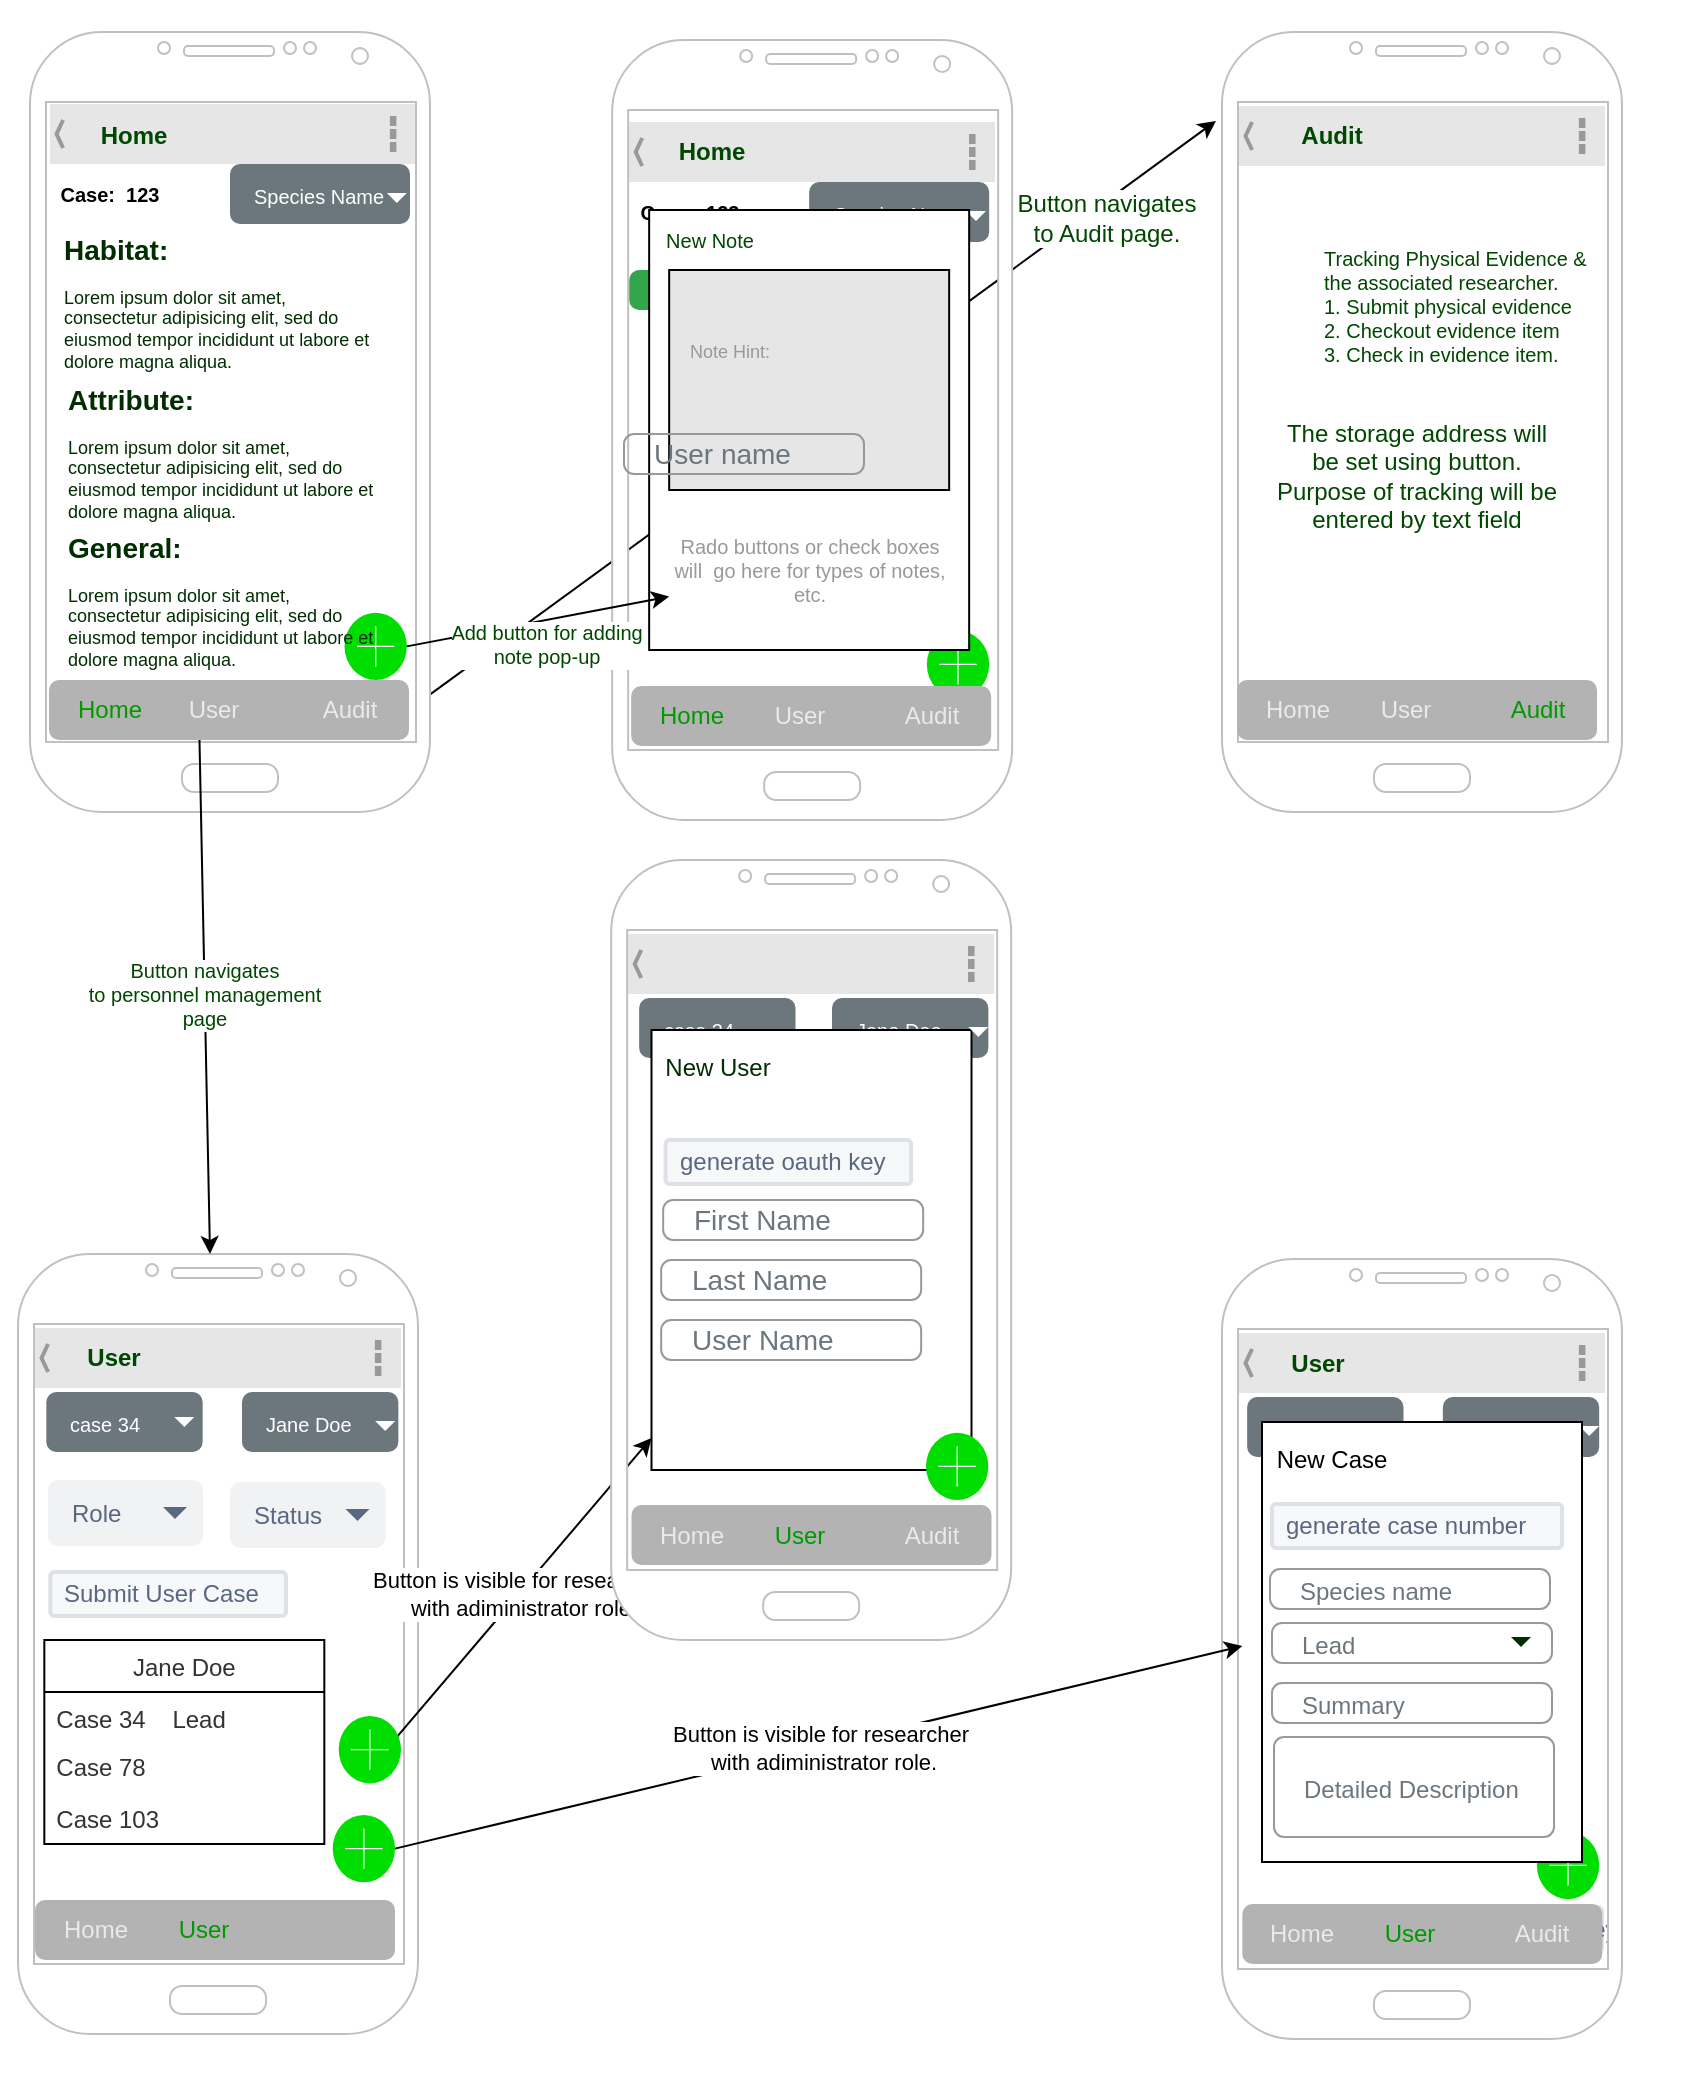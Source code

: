 <mxfile version="17.2.4" type="device"><diagram id="5ib8q7YyQfqiMjE7IbwL" name="Page-1"><mxGraphModel dx="879" dy="2695" grid="1" gridSize="10" guides="1" tooltips="1" connect="1" arrows="1" fold="1" page="1" pageScale="1" pageWidth="850" pageHeight="1100" math="0" shadow="0"><root><mxCell id="0"/><mxCell id="1" parent="0"/><mxCell id="MDxC1gOSOODTEu_U4umg-1" value="" style="group" parent="1" vertex="1" connectable="0"><mxGeometry x="-3.553e-15" y="-1110" width="838.16" height="1042" as="geometry"/></mxCell><mxCell id="-FKx1kbPS8L7Q8CqbfZn-3" value="" style="group" parent="MDxC1gOSOODTEu_U4umg-1" vertex="1" connectable="0"><mxGeometry x="7.105e-15" width="838.16" height="1042" as="geometry"/></mxCell><mxCell id="Mrze12-_42jE3DgpNyG9-81" value="&lt;blockquote style=&quot;margin: 0 0 0 40px ; border: none ; padding: 0px&quot;&gt;&lt;br&gt;&lt;/blockquote&gt;" style="text;html=1;strokeColor=none;fillColor=none;align=left;verticalAlign=middle;whiteSpace=wrap;rounded=0;labelBackgroundColor=none;fontSize=10;fontColor=#004700;container=0;" parent="-FKx1kbPS8L7Q8CqbfZn-3" vertex="1"><mxGeometry x="18.17" y="694" width="179.66" height="253" as="geometry"/></mxCell><mxCell id="-FKx1kbPS8L7Q8CqbfZn-1" value="Button navigates &lt;br&gt;to Audit page." style="endArrow=classic;html=1;rounded=0;fontSize=12;fontColor=#004700;entryX=-0.015;entryY=0.114;entryDx=0;entryDy=0;entryPerimeter=0;exitX=0.985;exitY=0.855;exitDx=0;exitDy=0;exitPerimeter=0;" parent="-FKx1kbPS8L7Q8CqbfZn-3" source="uxTM0sSK9Qr-nFzSJdnY-4" target="Mrze12-_42jE3DgpNyG9-85" edge="1"><mxGeometry x="0.7" y="-8" width="50" height="50" relative="1" as="geometry"><mxPoint x="227.99" y="570" as="sourcePoint"/><mxPoint x="307.99" y="840" as="targetPoint"/><mxPoint y="-1" as="offset"/></mxGeometry></mxCell><mxCell id="Mrze12-_42jE3DgpNyG9-69" value="" style="strokeWidth=1;html=1;shadow=0;dashed=0;shape=mxgraph.android.action_bar_landscape;fillColor=#E6E6E6;strokeColor=#c0c0c0;strokeWidth=2;container=0;" parent="-FKx1kbPS8L7Q8CqbfZn-3" vertex="1"><mxGeometry x="16.5" y="664" width="183" height="30" as="geometry"/></mxCell><mxCell id="Mrze12-_42jE3DgpNyG9-70" value="" style="verticalLabelPosition=bottom;verticalAlign=top;html=1;shadow=0;dashed=0;strokeWidth=1;shape=mxgraph.android.phone2;strokeColor=#c0c0c0;container=0;" parent="-FKx1kbPS8L7Q8CqbfZn-3" vertex="1"><mxGeometry x="8" y="627" width="200" height="390" as="geometry"/></mxCell><mxCell id="Mrze12-_42jE3DgpNyG9-79" value="" style="shape=triangle;direction=south;fillColor=#ffffff;strokeColor=none;perimeter=none;container=0;" parent="-FKx1kbPS8L7Q8CqbfZn-3" vertex="1"><mxGeometry x="193.42" y="627.5" width="10" height="5" as="geometry"><mxPoint x="-17" y="-2.5" as="offset"/></mxGeometry></mxCell><mxCell id="Mrze12-_42jE3DgpNyG9-84" value="" style="strokeWidth=1;html=1;shadow=0;dashed=0;shape=mxgraph.android.action_bar_landscape;fillColor=#E6E6E6;strokeColor=#c0c0c0;strokeWidth=2;container=0;" parent="-FKx1kbPS8L7Q8CqbfZn-3" vertex="1"><mxGeometry x="618.5" y="53" width="183" height="30" as="geometry"/></mxCell><mxCell id="Mrze12-_42jE3DgpNyG9-85" value="" style="verticalLabelPosition=bottom;verticalAlign=top;html=1;shadow=0;dashed=0;strokeWidth=1;shape=mxgraph.android.phone2;strokeColor=#c0c0c0;container=0;" parent="-FKx1kbPS8L7Q8CqbfZn-3" vertex="1"><mxGeometry x="610" y="16" width="200" height="390" as="geometry"/></mxCell><mxCell id="Mrze12-_42jE3DgpNyG9-87" value="" style="shape=triangle;direction=south;fillColor=#ffffff;strokeColor=none;perimeter=none;container=0;" parent="-FKx1kbPS8L7Q8CqbfZn-3" vertex="1"><mxGeometry x="795.42" y="16.5" width="10" height="5" as="geometry"><mxPoint x="-17" y="-2.5" as="offset"/></mxGeometry></mxCell><mxCell id="Mrze12-_42jE3DgpNyG9-88" value="&lt;blockquote style=&quot;margin: 0 0 0 40px ; border: none ; padding: 0px&quot;&gt;Tracking Physical Evidence &amp;amp; the associated researcher.&lt;/blockquote&gt;&lt;blockquote style=&quot;margin: 0 0 0 40px ; border: none ; padding: 0px&quot;&gt;1. Submit physical evidence&lt;/blockquote&gt;&lt;blockquote style=&quot;margin: 0 0 0 40px ; border: none ; padding: 0px&quot;&gt;2. Checkout evidence item&lt;/blockquote&gt;&lt;blockquote style=&quot;margin: 0 0 0 40px ; border: none ; padding: 0px&quot;&gt;3. Check in evidence item.&lt;/blockquote&gt;" style="text;html=1;strokeColor=none;fillColor=none;align=left;verticalAlign=middle;whiteSpace=wrap;rounded=0;labelBackgroundColor=none;fontSize=10;fontColor=#004700;container=0;" parent="-FKx1kbPS8L7Q8CqbfZn-3" vertex="1"><mxGeometry x="618.5" y="113" width="179.66" height="80" as="geometry"/></mxCell><mxCell id="Mrze12-_42jE3DgpNyG9-90" value="&lt;b&gt;&lt;font style=&quot;font-size: 12px&quot;&gt;User&lt;/font&gt;&lt;/b&gt;" style="text;html=1;strokeColor=none;fillColor=none;align=center;verticalAlign=middle;whiteSpace=wrap;rounded=0;labelBackgroundColor=none;fontSize=10;fontColor=#004700;container=0;" parent="-FKx1kbPS8L7Q8CqbfZn-3" vertex="1"><mxGeometry x="26.16" y="664" width="60" height="30" as="geometry"/></mxCell><mxCell id="Mrze12-_42jE3DgpNyG9-91" value="&lt;span style=&quot;font-size: 12px&quot;&gt;&lt;b&gt;Audit&lt;/b&gt;&lt;/span&gt;" style="text;html=1;strokeColor=none;fillColor=none;align=center;verticalAlign=middle;whiteSpace=wrap;rounded=0;labelBackgroundColor=none;fontSize=10;fontColor=#004700;container=0;" parent="-FKx1kbPS8L7Q8CqbfZn-3" vertex="1"><mxGeometry x="635" y="53" width="60" height="30" as="geometry"/></mxCell><mxCell id="Mrze12-_42jE3DgpNyG9-92" value="The storage address will be set using button.&lt;br&gt;Purpose of tracking will be entered by text field" style="text;html=1;strokeColor=none;fillColor=none;align=center;verticalAlign=middle;whiteSpace=wrap;rounded=0;labelBackgroundColor=none;fontSize=12;fontColor=#004700;container=0;" parent="-FKx1kbPS8L7Q8CqbfZn-3" vertex="1"><mxGeometry x="635" y="196" width="145" height="84.5" as="geometry"/></mxCell><mxCell id="MDxC1gOSOODTEu_U4umg-4" value="&lt;font style=&quot;font-size: 10px&quot;&gt;case 34&lt;/font&gt;" style="html=1;shadow=0;dashed=0;shape=mxgraph.bootstrap.rrect;rSize=5;strokeColor=none;strokeWidth=1;fillColor=#6C767D;fontColor=#ffffff;whiteSpace=wrap;align=left;verticalAlign=middle;fontStyle=0;fontSize=14;spacingLeft=10;container=0;" parent="-FKx1kbPS8L7Q8CqbfZn-3" vertex="1"><mxGeometry x="22.16" y="696" width="78.17" height="30" as="geometry"/></mxCell><mxCell id="MDxC1gOSOODTEu_U4umg-2" value="&lt;font style=&quot;font-size: 10px&quot;&gt;Jane Doe&lt;/font&gt;" style="html=1;shadow=0;dashed=0;shape=mxgraph.bootstrap.rrect;rSize=5;strokeColor=none;strokeWidth=1;fillColor=#6C767D;fontColor=#ffffff;whiteSpace=wrap;align=left;verticalAlign=middle;fontStyle=0;fontSize=14;spacingLeft=10;container=0;" parent="-FKx1kbPS8L7Q8CqbfZn-3" vertex="1"><mxGeometry x="120" y="696" width="78.17" height="30" as="geometry"/></mxCell><mxCell id="MDxC1gOSOODTEu_U4umg-3" value="" style="shape=triangle;direction=south;fillColor=#ffffff;strokeColor=none;perimeter=none;container=0;" parent="-FKx1kbPS8L7Q8CqbfZn-3" vertex="1"><mxGeometry x="186.59" y="710.5" width="10" height="5" as="geometry"><mxPoint x="-17" y="-2.5" as="offset"/></mxGeometry></mxCell><mxCell id="MDxC1gOSOODTEu_U4umg-22" value="" style="shape=triangle;direction=south;fillColor=#ffffff;strokeColor=none;perimeter=none;container=0;" parent="-FKx1kbPS8L7Q8CqbfZn-3" vertex="1"><mxGeometry x="86.16" y="708.5" width="10" height="5" as="geometry"><mxPoint x="-17" y="-2.5" as="offset"/></mxGeometry></mxCell><mxCell id="Mrze12-_42jE3DgpNyG9-32" value="taxonomy" style="html=1;shadow=0;dashed=0;shape=mxgraph.bootstrap.radioButton2;labelPosition=right;verticalLabelPosition=middle;align=left;verticalAlign=middle;gradientColor=#DEDEDE;fillColor=#EDEDED;checked=1;spacing=5;checkedFill=#0085FC;checkedStroke=#ffffff;sketch=0;labelBackgroundColor=none;fontSize=9;fontColor=#999999;container=0;" parent="-FKx1kbPS8L7Q8CqbfZn-3" vertex="1"><mxGeometry x="328.58" y="238" width="10" height="10" as="geometry"/></mxCell><mxCell id="Mrze12-_42jE3DgpNyG9-33" value="habitat" style="html=1;shadow=0;dashed=0;shape=mxgraph.bootstrap.radioButton2;labelPosition=right;verticalLabelPosition=middle;align=left;verticalAlign=middle;gradientColor=#DEDEDE;fillColor=#EDEDED;checked=0;spacing=5;checkedFill=#0085FC;checkedStroke=#ffffff;sketch=0;labelBackgroundColor=none;fontSize=9;fontColor=#999999;container=0;" parent="-FKx1kbPS8L7Q8CqbfZn-3" vertex="1"><mxGeometry x="328.58" y="256" width="10" height="10" as="geometry"/></mxCell><mxCell id="Mrze12-_42jE3DgpNyG9-34" value="general" style="html=1;shadow=0;dashed=0;shape=mxgraph.bootstrap.radioButton2;labelPosition=right;verticalLabelPosition=middle;align=left;verticalAlign=middle;gradientColor=#DEDEDE;fillColor=#EDEDED;checked=0;spacing=5;fontColor=#6C767D;checkedFill=#0085FC;checkedStroke=#ffffff;sketch=0;labelBackgroundColor=none;fontSize=9;container=0;" parent="-FKx1kbPS8L7Q8CqbfZn-3" vertex="1"><mxGeometry x="328.58" y="275" width="10" height="10" as="geometry"/></mxCell><mxCell id="Mrze12-_42jE3DgpNyG9-18" value="Notes" style="html=1;shadow=0;dashed=0;shape=mxgraph.bootstrap.rrect;rSize=5;strokeColor=none;strokeWidth=1;fillColor=#33A64C;fontColor=#FFFFFF;whiteSpace=wrap;align=center;verticalAlign=middle;spacingLeft=0;fontStyle=0;fontSize=16;spacing=5;container=0;" parent="-FKx1kbPS8L7Q8CqbfZn-3" vertex="1"><mxGeometry x="313.58" y="135" width="70" height="20" as="geometry"/></mxCell><mxCell id="Mrze12-_42jE3DgpNyG9-25" value="&lt;b&gt;Case:&amp;nbsp; 123&lt;/b&gt;" style="text;html=1;strokeColor=none;fillColor=none;align=center;verticalAlign=middle;whiteSpace=wrap;rounded=0;fontSize=10;container=0;" parent="-FKx1kbPS8L7Q8CqbfZn-3" vertex="1"><mxGeometry x="313.58" y="91" width="60" height="30" as="geometry"/></mxCell><mxCell id="Mrze12-_42jE3DgpNyG9-28" value="Add Note" style="text;html=1;strokeColor=none;fillColor=none;align=center;verticalAlign=middle;whiteSpace=wrap;rounded=0;container=0;" parent="-FKx1kbPS8L7Q8CqbfZn-3" vertex="1"><mxGeometry x="323.58" y="105" width="60" height="30" as="geometry"/></mxCell><mxCell id="Mrze12-_42jE3DgpNyG9-23" value="&lt;font style=&quot;font-size: 10px&quot;&gt;Species Name&lt;/font&gt;" style="html=1;shadow=0;dashed=0;shape=mxgraph.bootstrap.rrect;rSize=5;strokeColor=none;strokeWidth=1;fillColor=#6C767D;fontColor=#ffffff;whiteSpace=wrap;align=left;verticalAlign=middle;fontStyle=0;fontSize=14;spacingLeft=10;container=0;" parent="-FKx1kbPS8L7Q8CqbfZn-3" vertex="1"><mxGeometry x="403.58" y="91" width="90" height="30" as="geometry"/></mxCell><mxCell id="Mrze12-_42jE3DgpNyG9-24" value="" style="shape=triangle;direction=south;fillColor=#ffffff;strokeColor=none;perimeter=none;container=0;" parent="-FKx1kbPS8L7Q8CqbfZn-3" vertex="1"><mxGeometry x="482.0" y="105.5" width="10" height="5" as="geometry"><mxPoint x="-17" y="-2.5" as="offset"/></mxGeometry></mxCell><mxCell id="Mrze12-_42jE3DgpNyG9-15" value="" style="strokeWidth=1;html=1;shadow=0;dashed=0;shape=mxgraph.android.action_bar_landscape;fillColor=#E6E6E6;strokeColor=#c0c0c0;strokeWidth=2;container=0;" parent="-FKx1kbPS8L7Q8CqbfZn-3" vertex="1"><mxGeometry x="313.58" y="61" width="183" height="30" as="geometry"/></mxCell><mxCell id="Nez2CpCyBFTR5WrVPbtK-48" value="" style="edgeStyle=none;rounded=0;orthogonalLoop=1;jettySize=auto;html=1;fontColor=#EAEAEA;" edge="1" parent="-FKx1kbPS8L7Q8CqbfZn-3" target="Nez2CpCyBFTR5WrVPbtK-47"><mxGeometry relative="1" as="geometry"><mxPoint x="403.58" y="364" as="sourcePoint"/></mxGeometry></mxCell><mxCell id="Nez2CpCyBFTR5WrVPbtK-49" value="" style="edgeStyle=none;rounded=0;orthogonalLoop=1;jettySize=auto;html=1;fontColor=#EAEAEA;" edge="1" parent="-FKx1kbPS8L7Q8CqbfZn-3" target="Nez2CpCyBFTR5WrVPbtK-46"><mxGeometry relative="1" as="geometry"><mxPoint x="403.58" y="364" as="sourcePoint"/></mxGeometry></mxCell><mxCell id="Mrze12-_42jE3DgpNyG9-26" value="" style="html=1;verticalLabelPosition=bottom;labelBackgroundColor=#ffffff;verticalAlign=top;shadow=0;dashed=0;strokeWidth=2;shape=mxgraph.ios7.misc.add;fillColor=#00dd00;strokeColor=#ffffff;sketch=0;direction=south;rotation=0;container=0;" parent="-FKx1kbPS8L7Q8CqbfZn-3" vertex="1"><mxGeometry x="462.42" y="315.38" width="31.16" height="33.62" as="geometry"/></mxCell><mxCell id="Mrze12-_42jE3DgpNyG9-27" value="" style="whiteSpace=wrap;html=1;container=0;" parent="-FKx1kbPS8L7Q8CqbfZn-3" vertex="1"><mxGeometry x="323.58" y="105" width="160" height="220" as="geometry"/></mxCell><mxCell id="Mrze12-_42jE3DgpNyG9-29" value="" style="whiteSpace=wrap;html=1;labelBackgroundColor=#1A1A1A;fontColor=none;noLabel=1;textOpacity=40;fillColor=#E6E6E6;container=0;" parent="-FKx1kbPS8L7Q8CqbfZn-3" vertex="1"><mxGeometry x="333.58" y="135" width="140" height="110" as="geometry"/></mxCell><mxCell id="Mrze12-_42jE3DgpNyG9-31" value="&lt;font color=&quot;#999999&quot; style=&quot;font-size: 9px&quot;&gt;Note Hint:&lt;/font&gt;" style="text;html=1;strokeColor=none;fillColor=none;align=center;verticalAlign=middle;whiteSpace=wrap;rounded=0;labelBackgroundColor=none;fontColor=none;container=0;" parent="-FKx1kbPS8L7Q8CqbfZn-3" vertex="1"><mxGeometry x="333.58" y="160" width="60" height="30" as="geometry"/></mxCell><mxCell id="Mrze12-_42jE3DgpNyG9-16" value="" style="verticalLabelPosition=bottom;verticalAlign=top;html=1;shadow=0;dashed=0;strokeWidth=1;shape=mxgraph.android.phone2;strokeColor=#c0c0c0;container=0;" parent="-FKx1kbPS8L7Q8CqbfZn-3" vertex="1"><mxGeometry x="305.08" y="20" width="200" height="390" as="geometry"/></mxCell><mxCell id="Mrze12-_42jE3DgpNyG9-66" value="Rado buttons or check boxes will&amp;nbsp; go here for types of notes, etc." style="text;html=1;strokeColor=none;fillColor=none;align=center;verticalAlign=middle;whiteSpace=wrap;rounded=0;labelBackgroundColor=none;fontSize=10;fontColor=#999999;container=0;" parent="-FKx1kbPS8L7Q8CqbfZn-3" vertex="1"><mxGeometry x="333.58" y="255" width="140" height="60" as="geometry"/></mxCell><mxCell id="Mrze12-_42jE3DgpNyG9-67" value="&lt;font color=&quot;#004700&quot;&gt;New Note&lt;/font&gt;" style="text;html=1;strokeColor=none;fillColor=none;align=center;verticalAlign=middle;whiteSpace=wrap;rounded=0;labelBackgroundColor=none;fontSize=10;fontColor=#999999;container=0;" parent="-FKx1kbPS8L7Q8CqbfZn-3" vertex="1"><mxGeometry x="323.58" y="105" width="60" height="30" as="geometry"/></mxCell><mxCell id="uxTM0sSK9Qr-nFzSJdnY-2" value="" style="strokeWidth=1;html=1;shadow=0;dashed=0;shape=mxgraph.android.action_bar_landscape;fillColor=#E6E6E6;strokeColor=#c0c0c0;strokeWidth=2;container=0;" parent="-FKx1kbPS8L7Q8CqbfZn-3" vertex="1"><mxGeometry x="24.0" y="52" width="183" height="30" as="geometry"/></mxCell><mxCell id="uxTM0sSK9Qr-nFzSJdnY-4" value="" style="verticalLabelPosition=bottom;verticalAlign=top;html=1;shadow=0;dashed=0;strokeWidth=1;shape=mxgraph.android.phone2;strokeColor=#c0c0c0;container=0;" parent="-FKx1kbPS8L7Q8CqbfZn-3" vertex="1"><mxGeometry x="14.0" y="16" width="200" height="390" as="geometry"/></mxCell><mxCell id="9fHro8NH50NY_lw8CcyG-21" value="&lt;b&gt;Case:&amp;nbsp; 123&lt;/b&gt;" style="text;html=1;strokeColor=none;fillColor=none;align=center;verticalAlign=middle;whiteSpace=wrap;rounded=0;fontSize=10;container=0;" parent="-FKx1kbPS8L7Q8CqbfZn-3" vertex="1"><mxGeometry x="24.0" y="82" width="60" height="30" as="geometry"/></mxCell><mxCell id="9fHro8NH50NY_lw8CcyG-6" value="&lt;font style=&quot;font-size: 10px&quot;&gt;Species Name&lt;/font&gt;" style="html=1;shadow=0;dashed=0;shape=mxgraph.bootstrap.rrect;rSize=5;strokeColor=none;strokeWidth=1;fillColor=#6C767D;fontColor=#ffffff;whiteSpace=wrap;align=left;verticalAlign=middle;fontStyle=0;fontSize=14;spacingLeft=10;container=0;" parent="-FKx1kbPS8L7Q8CqbfZn-3" vertex="1"><mxGeometry x="114" y="82" width="90" height="30" as="geometry"/></mxCell><mxCell id="9fHro8NH50NY_lw8CcyG-7" value="" style="shape=triangle;direction=south;fillColor=#ffffff;strokeColor=none;perimeter=none;container=0;" parent="-FKx1kbPS8L7Q8CqbfZn-3" vertex="1"><mxGeometry x="192.42" y="96.5" width="10" height="5" as="geometry"><mxPoint x="-17" y="-2.5" as="offset"/></mxGeometry></mxCell><mxCell id="uxTM0sSK9Qr-nFzSJdnY-24" value="" style="html=1;verticalLabelPosition=bottom;labelBackgroundColor=#ffffff;verticalAlign=top;shadow=0;dashed=0;strokeWidth=2;shape=mxgraph.ios7.misc.add;fillColor=#00dd00;strokeColor=#ffffff;sketch=0;direction=south;rotation=0;container=0;" parent="-FKx1kbPS8L7Q8CqbfZn-3" vertex="1"><mxGeometry x="171.26" y="306.38" width="31.16" height="33.62" as="geometry"/></mxCell><mxCell id="Mrze12-_42jE3DgpNyG9-80" value="Button navigates&lt;br&gt;to personnel management&lt;br&gt;page" style="endArrow=classic;html=1;rounded=0;fontSize=10;fontColor=#004700;exitX=0.49;exitY=0.851;exitDx=0;exitDy=0;exitPerimeter=0;" parent="-FKx1kbPS8L7Q8CqbfZn-3" target="Mrze12-_42jE3DgpNyG9-70" edge="1"><mxGeometry width="50" height="50" relative="1" as="geometry"><mxPoint x="98.65" y="365.53" as="sourcePoint"/><mxPoint x="197.99" y="720" as="targetPoint"/></mxGeometry></mxCell><mxCell id="Mrze12-_42jE3DgpNyG9-68" value="Add button for adding &lt;br&gt;note pop-up" style="endArrow=classic;html=1;rounded=0;fontSize=10;fontColor=#004700;exitX=0.5;exitY=0;exitDx=0;exitDy=0;exitPerimeter=0;" parent="-FKx1kbPS8L7Q8CqbfZn-3" source="uxTM0sSK9Qr-nFzSJdnY-24" edge="1" target="Mrze12-_42jE3DgpNyG9-66"><mxGeometry x="0.026" y="-12" width="50" height="50" relative="1" as="geometry"><mxPoint x="257.99" y="650" as="sourcePoint"/><mxPoint x="360" y="630" as="targetPoint"/><mxPoint as="offset"/></mxGeometry></mxCell><mxCell id="Nez2CpCyBFTR5WrVPbtK-22" value="" style="group" vertex="1" connectable="0" parent="-FKx1kbPS8L7Q8CqbfZn-3"><mxGeometry x="23.5" y="340" width="180.0" height="30" as="geometry"/></mxCell><mxCell id="Nez2CpCyBFTR5WrVPbtK-13" value="&lt;font color=&quot;#eaeaea&quot;&gt;Track&lt;/font&gt;" style="text;html=1;strokeColor=none;fillColor=none;align=center;verticalAlign=middle;whiteSpace=wrap;rounded=0;" vertex="1" parent="Nez2CpCyBFTR5WrVPbtK-22"><mxGeometry x="120.0" width="60" height="30" as="geometry"/></mxCell><mxCell id="Nez2CpCyBFTR5WrVPbtK-17" value="" style="html=1;shadow=0;dashed=0;shape=mxgraph.bootstrap.rrect;rSize=5;strokeColor=none;html=1;whiteSpace=wrap;fillColor=#B3B3B3;fontColor=#ffffff;sketch=0;container=0;" vertex="1" parent="Nez2CpCyBFTR5WrVPbtK-22"><mxGeometry width="180" height="30" as="geometry"/></mxCell><mxCell id="Nez2CpCyBFTR5WrVPbtK-19" value="&lt;font color=&quot;#eaeaea&quot;&gt;User&lt;/font&gt;" style="text;html=1;strokeColor=none;fillColor=none;align=center;verticalAlign=middle;whiteSpace=wrap;rounded=0;" vertex="1" parent="Nez2CpCyBFTR5WrVPbtK-22"><mxGeometry x="54.16" width="55.84" height="30" as="geometry"/></mxCell><mxCell id="Nez2CpCyBFTR5WrVPbtK-20" value="&lt;font color=&quot;#009900&quot;&gt;Home&lt;/font&gt;" style="text;html=1;strokeColor=none;fillColor=none;align=center;verticalAlign=middle;whiteSpace=wrap;rounded=0;" vertex="1" parent="Nez2CpCyBFTR5WrVPbtK-22"><mxGeometry width="60" height="30" as="geometry"/></mxCell><mxCell id="Nez2CpCyBFTR5WrVPbtK-21" value="&lt;font color=&quot;#eaeaea&quot;&gt;Audit&lt;/font&gt;" style="text;html=1;strokeColor=none;fillColor=none;align=center;verticalAlign=middle;whiteSpace=wrap;rounded=0;" vertex="1" parent="Nez2CpCyBFTR5WrVPbtK-22"><mxGeometry x="120.0" width="60" height="30" as="geometry"/></mxCell><mxCell id="Nez2CpCyBFTR5WrVPbtK-29" style="edgeStyle=none;rounded=0;orthogonalLoop=1;jettySize=auto;html=1;exitX=1;exitY=0.75;exitDx=0;exitDy=0;fontColor=#EAEAEA;" edge="1" parent="Nez2CpCyBFTR5WrVPbtK-22" source="Nez2CpCyBFTR5WrVPbtK-21" target="Nez2CpCyBFTR5WrVPbtK-21"><mxGeometry relative="1" as="geometry"/></mxCell><mxCell id="Nez2CpCyBFTR5WrVPbtK-42" value="" style="group" vertex="1" connectable="0" parent="-FKx1kbPS8L7Q8CqbfZn-3"><mxGeometry x="314.58" y="343" width="180.0" height="30" as="geometry"/></mxCell><mxCell id="Nez2CpCyBFTR5WrVPbtK-43" value="&lt;font color=&quot;#eaeaea&quot;&gt;Track&lt;/font&gt;" style="text;html=1;strokeColor=none;fillColor=none;align=center;verticalAlign=middle;whiteSpace=wrap;rounded=0;" vertex="1" parent="Nez2CpCyBFTR5WrVPbtK-42"><mxGeometry x="120.0" width="60" height="30" as="geometry"/></mxCell><mxCell id="Nez2CpCyBFTR5WrVPbtK-44" value="" style="html=1;shadow=0;dashed=0;shape=mxgraph.bootstrap.rrect;rSize=5;strokeColor=none;html=1;whiteSpace=wrap;fillColor=#B3B3B3;fontColor=#ffffff;sketch=0;container=0;" vertex="1" parent="Nez2CpCyBFTR5WrVPbtK-42"><mxGeometry width="180" height="30" as="geometry"/></mxCell><mxCell id="Nez2CpCyBFTR5WrVPbtK-45" value="&lt;font color=&quot;#eaeaea&quot;&gt;User&lt;/font&gt;" style="text;html=1;strokeColor=none;fillColor=none;align=center;verticalAlign=middle;whiteSpace=wrap;rounded=0;" vertex="1" parent="Nez2CpCyBFTR5WrVPbtK-42"><mxGeometry x="54.16" width="60" height="30" as="geometry"/></mxCell><mxCell id="Nez2CpCyBFTR5WrVPbtK-46" value="&lt;font color=&quot;#009900&quot;&gt;Home&lt;/font&gt;" style="text;html=1;strokeColor=none;fillColor=none;align=center;verticalAlign=middle;whiteSpace=wrap;rounded=0;" vertex="1" parent="Nez2CpCyBFTR5WrVPbtK-42"><mxGeometry width="60" height="30" as="geometry"/></mxCell><mxCell id="Nez2CpCyBFTR5WrVPbtK-47" value="&lt;font color=&quot;#eaeaea&quot;&gt;Audit&lt;/font&gt;" style="text;html=1;strokeColor=none;fillColor=none;align=center;verticalAlign=middle;whiteSpace=wrap;rounded=0;" vertex="1" parent="Nez2CpCyBFTR5WrVPbtK-42"><mxGeometry x="120.0" width="60" height="30" as="geometry"/></mxCell><mxCell id="Nez2CpCyBFTR5WrVPbtK-30" value="" style="group" vertex="1" connectable="0" parent="-FKx1kbPS8L7Q8CqbfZn-3"><mxGeometry x="16.5" y="950" width="180.0" height="30" as="geometry"/></mxCell><mxCell id="Nez2CpCyBFTR5WrVPbtK-32" value="" style="html=1;shadow=0;dashed=0;shape=mxgraph.bootstrap.rrect;rSize=5;strokeColor=none;html=1;whiteSpace=wrap;fillColor=#B3B3B3;fontColor=#ffffff;sketch=0;container=0;" vertex="1" parent="Nez2CpCyBFTR5WrVPbtK-30"><mxGeometry width="180" height="30" as="geometry"/></mxCell><mxCell id="Nez2CpCyBFTR5WrVPbtK-33" value="&lt;font color=&quot;#009900&quot;&gt;User&lt;/font&gt;" style="text;html=1;strokeColor=none;fillColor=none;align=center;verticalAlign=middle;whiteSpace=wrap;rounded=0;" vertex="1" parent="Nez2CpCyBFTR5WrVPbtK-30"><mxGeometry x="54.16" width="60" height="30" as="geometry"/></mxCell><mxCell id="Nez2CpCyBFTR5WrVPbtK-34" value="&lt;font color=&quot;#eaeaea&quot;&gt;Home&lt;/font&gt;" style="text;html=1;strokeColor=none;fillColor=none;align=center;verticalAlign=middle;whiteSpace=wrap;rounded=0;" vertex="1" parent="Nez2CpCyBFTR5WrVPbtK-30"><mxGeometry width="60" height="30" as="geometry"/></mxCell><mxCell id="Nez2CpCyBFTR5WrVPbtK-23" value="" style="group" vertex="1" connectable="0" parent="-FKx1kbPS8L7Q8CqbfZn-3"><mxGeometry x="617.5" y="340" width="180.0" height="30" as="geometry"/></mxCell><mxCell id="Nez2CpCyBFTR5WrVPbtK-24" value="&lt;font color=&quot;#eaeaea&quot;&gt;Track&lt;/font&gt;" style="text;html=1;strokeColor=none;fillColor=none;align=center;verticalAlign=middle;whiteSpace=wrap;rounded=0;" vertex="1" parent="Nez2CpCyBFTR5WrVPbtK-23"><mxGeometry x="120.0" width="60" height="30" as="geometry"/></mxCell><mxCell id="Nez2CpCyBFTR5WrVPbtK-25" value="" style="html=1;shadow=0;dashed=0;shape=mxgraph.bootstrap.rrect;rSize=5;strokeColor=none;html=1;whiteSpace=wrap;fillColor=#B3B3B3;fontColor=#ffffff;sketch=0;container=0;" vertex="1" parent="Nez2CpCyBFTR5WrVPbtK-23"><mxGeometry width="180" height="30" as="geometry"/></mxCell><mxCell id="Nez2CpCyBFTR5WrVPbtK-26" value="&lt;font color=&quot;#eaeaea&quot;&gt;User&lt;/font&gt;" style="text;html=1;strokeColor=none;fillColor=none;align=center;verticalAlign=middle;whiteSpace=wrap;rounded=0;" vertex="1" parent="Nez2CpCyBFTR5WrVPbtK-23"><mxGeometry x="54.16" width="60" height="30" as="geometry"/></mxCell><mxCell id="Nez2CpCyBFTR5WrVPbtK-27" value="&lt;font color=&quot;#eaeaea&quot;&gt;Home&lt;/font&gt;" style="text;html=1;strokeColor=none;fillColor=none;align=center;verticalAlign=middle;whiteSpace=wrap;rounded=0;" vertex="1" parent="Nez2CpCyBFTR5WrVPbtK-23"><mxGeometry width="60" height="30" as="geometry"/></mxCell><mxCell id="Nez2CpCyBFTR5WrVPbtK-28" value="&lt;font color=&quot;#009900&quot;&gt;Audit&lt;/font&gt;" style="text;html=1;strokeColor=none;fillColor=none;align=center;verticalAlign=middle;whiteSpace=wrap;rounded=0;" vertex="1" parent="Nez2CpCyBFTR5WrVPbtK-23"><mxGeometry x="120.0" width="60" height="30" as="geometry"/></mxCell><mxCell id="Nez2CpCyBFTR5WrVPbtK-53" value="Role" style="rounded=1;fillColor=#F1F2F4;strokeColor=none;html=1;fontColor=#596780;align=left;fontSize=12;spacingLeft=10;sketch=0;" vertex="1" parent="-FKx1kbPS8L7Q8CqbfZn-3"><mxGeometry x="23" y="740" width="77.5" height="33" as="geometry"/></mxCell><mxCell id="Nez2CpCyBFTR5WrVPbtK-54" value="" style="shape=triangle;direction=south;fillColor=#596780;strokeColor=none;html=1;sketch=0;fontColor=#EAEAEA;" vertex="1" parent="Nez2CpCyBFTR5WrVPbtK-53"><mxGeometry x="1" y="0.5" width="12" height="6" relative="1" as="geometry"><mxPoint x="-20" y="-3" as="offset"/></mxGeometry></mxCell><mxCell id="Nez2CpCyBFTR5WrVPbtK-55" value="&lt;b&gt;&lt;font style=&quot;font-size: 12px&quot;&gt;Home&lt;/font&gt;&lt;/b&gt;" style="text;html=1;strokeColor=none;fillColor=none;align=center;verticalAlign=middle;whiteSpace=wrap;rounded=0;labelBackgroundColor=none;fontSize=10;fontColor=#004700;container=0;" vertex="1" parent="-FKx1kbPS8L7Q8CqbfZn-3"><mxGeometry x="36.16" y="53" width="60" height="30" as="geometry"/></mxCell><mxCell id="Nez2CpCyBFTR5WrVPbtK-56" value="&lt;b&gt;&lt;font style=&quot;font-size: 12px&quot;&gt;Home&lt;/font&gt;&lt;/b&gt;" style="text;html=1;strokeColor=none;fillColor=none;align=center;verticalAlign=middle;whiteSpace=wrap;rounded=0;labelBackgroundColor=none;fontSize=10;fontColor=#004700;container=0;" vertex="1" parent="-FKx1kbPS8L7Q8CqbfZn-3"><mxGeometry x="324.65" y="61" width="60" height="30" as="geometry"/></mxCell><mxCell id="Nez2CpCyBFTR5WrVPbtK-63" value="Status" style="rounded=1;fillColor=#F1F2F4;strokeColor=none;html=1;fontColor=#596780;align=left;fontSize=12;spacingLeft=10;sketch=0;" vertex="1" parent="-FKx1kbPS8L7Q8CqbfZn-3"><mxGeometry x="114" y="741" width="77.75" height="33" as="geometry"/></mxCell><mxCell id="Nez2CpCyBFTR5WrVPbtK-64" value="" style="shape=triangle;direction=south;fillColor=#596780;strokeColor=none;html=1;sketch=0;fontColor=#EAEAEA;" vertex="1" parent="Nez2CpCyBFTR5WrVPbtK-63"><mxGeometry x="1" y="0.5" width="12" height="6" relative="1" as="geometry"><mxPoint x="-20" y="-3" as="offset"/></mxGeometry></mxCell><mxCell id="Nez2CpCyBFTR5WrVPbtK-65" value="Jane Doe" style="swimlane;fontStyle=0;childLayout=stackLayout;horizontal=1;startSize=26;fillColor=none;horizontalStack=0;resizeParent=1;resizeParentMax=0;resizeLast=0;collapsible=1;marginBottom=0;fontColor=#333333;" vertex="1" parent="-FKx1kbPS8L7Q8CqbfZn-3"><mxGeometry x="21.16" y="820" width="140" height="102" as="geometry"/></mxCell><mxCell id="Nez2CpCyBFTR5WrVPbtK-66" value="Case 34    Lead" style="text;strokeColor=none;fillColor=none;align=left;verticalAlign=top;spacingLeft=4;spacingRight=4;overflow=hidden;rotatable=0;points=[[0,0.5],[1,0.5]];portConstraint=eastwest;fontColor=#333333;" vertex="1" parent="Nez2CpCyBFTR5WrVPbtK-65"><mxGeometry y="26" width="140" height="24" as="geometry"/></mxCell><mxCell id="Nez2CpCyBFTR5WrVPbtK-67" value="Case 78    " style="text;strokeColor=none;fillColor=none;align=left;verticalAlign=top;spacingLeft=4;spacingRight=4;overflow=hidden;rotatable=0;points=[[0,0.5],[1,0.5]];portConstraint=eastwest;fontColor=#333333;" vertex="1" parent="Nez2CpCyBFTR5WrVPbtK-65"><mxGeometry y="50" width="140" height="26" as="geometry"/></mxCell><mxCell id="Nez2CpCyBFTR5WrVPbtK-68" value="Case 103" style="text;strokeColor=none;fillColor=none;align=left;verticalAlign=top;spacingLeft=4;spacingRight=4;overflow=hidden;rotatable=0;points=[[0,0.5],[1,0.5]];portConstraint=eastwest;fontColor=#333333;" vertex="1" parent="Nez2CpCyBFTR5WrVPbtK-65"><mxGeometry y="76" width="140" height="26" as="geometry"/></mxCell><mxCell id="MDxC1gOSOODTEu_U4umg-21" value="Button is visible for researcher&lt;br&gt;&amp;nbsp;with adiministrator role." style="endArrow=classic;html=1;rounded=0;exitX=0.5;exitY=0.239;exitDx=0;exitDy=0;exitPerimeter=0;" parent="-FKx1kbPS8L7Q8CqbfZn-3" source="Nez2CpCyBFTR5WrVPbtK-85" target="MDxC1gOSOODTEu_U4umg-8" edge="1"><mxGeometry width="50" height="50" relative="1" as="geometry"><mxPoint x="189.641" y="929.484" as="sourcePoint"/><mxPoint x="427.99" y="890" as="targetPoint"/></mxGeometry></mxCell><mxCell id="Nez2CpCyBFTR5WrVPbtK-69" value="Submit User Case" style="rounded=1;arcSize=9;fillColor=#F7F8F9;align=left;spacingLeft=5;strokeColor=#DEE1E6;html=1;strokeWidth=2;fontColor=#596780;fontSize=12" vertex="1" parent="-FKx1kbPS8L7Q8CqbfZn-3"><mxGeometry x="24.16" y="786" width="117.84" height="22" as="geometry"/></mxCell><mxCell id="Nez2CpCyBFTR5WrVPbtK-85" value="" style="html=1;verticalLabelPosition=bottom;labelBackgroundColor=#ffffff;verticalAlign=top;shadow=0;dashed=0;strokeWidth=2;shape=mxgraph.ios7.misc.add;fillColor=#00dd00;strokeColor=#ffffff;sketch=0;direction=south;rotation=0;container=0;" vertex="1" parent="-FKx1kbPS8L7Q8CqbfZn-3"><mxGeometry x="168.34" y="858" width="31.16" height="33.62" as="geometry"/></mxCell><mxCell id="Nez2CpCyBFTR5WrVPbtK-87" value="&lt;h1 style=&quot;font-size: 14px&quot;&gt;Habitat:&lt;/h1&gt;&lt;p style=&quot;font-size: 9px&quot;&gt;Lorem ipsum dolor sit amet, consectetur adipisicing elit, sed do eiusmod tempor incididunt ut labore et dolore magna aliqua.&lt;/p&gt;" style="text;html=1;strokeColor=none;fillColor=none;spacing=5;spacingTop=-20;whiteSpace=wrap;overflow=hidden;rounded=0;fontColor=#002E00;" vertex="1" parent="-FKx1kbPS8L7Q8CqbfZn-3"><mxGeometry x="26.16" y="118" width="163.84" height="70" as="geometry"/></mxCell><mxCell id="Nez2CpCyBFTR5WrVPbtK-88" value="&lt;h1 style=&quot;font-size: 14px&quot;&gt;Attribute:&lt;/h1&gt;&lt;p style=&quot;font-size: 9px&quot;&gt;Lorem ipsum dolor sit amet, consectetur adipisicing elit, sed do eiusmod tempor incididunt ut labore et dolore magna aliqua.&lt;/p&gt;" style="text;html=1;strokeColor=none;fillColor=none;spacing=5;spacingTop=-20;whiteSpace=wrap;overflow=hidden;rounded=0;fontColor=#002E00;" vertex="1" parent="-FKx1kbPS8L7Q8CqbfZn-3"><mxGeometry x="27.91" y="193" width="163.84" height="70" as="geometry"/></mxCell><mxCell id="Nez2CpCyBFTR5WrVPbtK-89" value="&lt;h1 style=&quot;font-size: 14px&quot;&gt;General:&lt;/h1&gt;&lt;p style=&quot;font-size: 9px&quot;&gt;Lorem ipsum dolor sit amet, consectetur adipisicing elit, sed do eiusmod tempor incididunt ut labore et dolore magna aliqua.&lt;/p&gt;" style="text;html=1;strokeColor=none;fillColor=none;spacing=5;spacingTop=-20;whiteSpace=wrap;overflow=hidden;rounded=0;fontColor=#002E00;" vertex="1" parent="-FKx1kbPS8L7Q8CqbfZn-3"><mxGeometry x="27.58" y="267" width="163.84" height="70" as="geometry"/></mxCell><mxCell id="Nez2CpCyBFTR5WrVPbtK-80" value="User name" style="html=1;shadow=0;dashed=0;shape=mxgraph.bootstrap.rrect;rSize=5;fillColor=none;strokeColor=#999999;align=left;spacing=15;fontSize=14;fontColor=#6C767D;" vertex="1" parent="-FKx1kbPS8L7Q8CqbfZn-3"><mxGeometry width="120" height="20" relative="1" as="geometry"><mxPoint x="311" y="217" as="offset"/></mxGeometry></mxCell><mxCell id="Nez2CpCyBFTR5WrVPbtK-60" value="" style="group" vertex="1" connectable="0" parent="-FKx1kbPS8L7Q8CqbfZn-3"><mxGeometry x="304.58" y="428" width="200" height="392" as="geometry"/></mxCell><mxCell id="Nez2CpCyBFTR5WrVPbtK-84" value="&lt;font style=&quot;font-size: 10px&quot;&gt;Jane Doe&lt;/font&gt;" style="html=1;shadow=0;dashed=0;shape=mxgraph.bootstrap.rrect;rSize=5;strokeColor=none;strokeWidth=1;fillColor=#6C767D;fontColor=#ffffff;whiteSpace=wrap;align=left;verticalAlign=middle;fontStyle=0;fontSize=14;spacingLeft=10;container=0;" vertex="1" parent="Nez2CpCyBFTR5WrVPbtK-60"><mxGeometry x="110.42" y="71" width="78.17" height="30" as="geometry"/></mxCell><mxCell id="Nez2CpCyBFTR5WrVPbtK-118" value="&lt;font style=&quot;font-size: 10px&quot;&gt;case 34&lt;/font&gt;" style="html=1;shadow=0;dashed=0;shape=mxgraph.bootstrap.rrect;rSize=5;strokeColor=none;strokeWidth=1;fillColor=#6C767D;fontColor=#ffffff;whiteSpace=wrap;align=left;verticalAlign=middle;fontStyle=0;fontSize=14;spacingLeft=10;container=0;" vertex="1" parent="Nez2CpCyBFTR5WrVPbtK-60"><mxGeometry x="14" y="71" width="78.17" height="30" as="geometry"/></mxCell><mxCell id="MDxC1gOSOODTEu_U4umg-9" value="&lt;blockquote style=&quot;margin: 0 0 0 40px ; border: none ; padding: 0px&quot;&gt;Depending on access:&lt;br&gt;1. Hire new researcher&lt;div&gt;&lt;span&gt;2. Assign researcher as lead&lt;/span&gt;&lt;/div&gt;&lt;div&gt;&lt;span&gt;3. Assign researcher to case&lt;/span&gt;&lt;/div&gt;&lt;div&gt;&lt;span&gt;4. etc.&lt;/span&gt;&lt;/div&gt;&lt;/blockquote&gt;" style="text;html=1;strokeColor=none;fillColor=none;align=left;verticalAlign=middle;whiteSpace=wrap;rounded=0;labelBackgroundColor=none;fontSize=10;fontColor=#004700;container=0;" parent="Nez2CpCyBFTR5WrVPbtK-60" vertex="1"><mxGeometry x="10.17" y="69" width="179.66" height="253" as="geometry"/></mxCell><mxCell id="MDxC1gOSOODTEu_U4umg-8" value="" style="whiteSpace=wrap;html=1;container=0;" parent="Nez2CpCyBFTR5WrVPbtK-60" vertex="1"><mxGeometry x="20.17" y="87" width="160" height="220" as="geometry"/></mxCell><mxCell id="MDxC1gOSOODTEu_U4umg-10" value="" style="strokeWidth=1;html=1;shadow=0;dashed=0;shape=mxgraph.android.action_bar_landscape;fillColor=#E6E6E6;strokeColor=#c0c0c0;strokeWidth=2;container=0;" parent="Nez2CpCyBFTR5WrVPbtK-60" vertex="1"><mxGeometry x="8.5" y="39" width="183" height="30" as="geometry"/></mxCell><mxCell id="MDxC1gOSOODTEu_U4umg-11" value="" style="verticalLabelPosition=bottom;verticalAlign=top;html=1;shadow=0;dashed=0;strokeWidth=1;shape=mxgraph.android.phone2;strokeColor=#c0c0c0;container=0;" parent="Nez2CpCyBFTR5WrVPbtK-60" vertex="1"><mxGeometry y="2" width="200" height="390" as="geometry"/></mxCell><mxCell id="MDxC1gOSOODTEu_U4umg-12" value="" style="shape=triangle;direction=south;fillColor=#ffffff;strokeColor=none;perimeter=none;container=0;" parent="Nez2CpCyBFTR5WrVPbtK-60" vertex="1"><mxGeometry x="185.42" y="2.5" width="10" height="5" as="geometry"><mxPoint x="-17" y="-2.5" as="offset"/></mxGeometry></mxCell><mxCell id="MDxC1gOSOODTEu_U4umg-18" value="" style="shape=triangle;direction=south;fillColor=#ffffff;strokeColor=none;perimeter=none;container=0;" parent="Nez2CpCyBFTR5WrVPbtK-60" vertex="1"><mxGeometry x="178.59" y="85.5" width="10" height="5" as="geometry"><mxPoint x="-17" y="-2.5" as="offset"/></mxGeometry></mxCell><mxCell id="MDxC1gOSOODTEu_U4umg-19" value="" style="html=1;verticalLabelPosition=bottom;labelBackgroundColor=#ffffff;verticalAlign=top;shadow=0;dashed=0;strokeWidth=2;shape=mxgraph.ios7.misc.add;fillColor=#00dd00;strokeColor=#ffffff;sketch=0;direction=south;rotation=0;container=0;" parent="Nez2CpCyBFTR5WrVPbtK-60" vertex="1"><mxGeometry x="157.43" y="288.38" width="31.16" height="33.62" as="geometry"/></mxCell><mxCell id="Nez2CpCyBFTR5WrVPbtK-36" value="" style="group" vertex="1" connectable="0" parent="Nez2CpCyBFTR5WrVPbtK-60"><mxGeometry x="10.17" y="324.5" width="180.0" height="30" as="geometry"/></mxCell><mxCell id="Nez2CpCyBFTR5WrVPbtK-37" value="&lt;font color=&quot;#eaeaea&quot;&gt;Track&lt;/font&gt;" style="text;html=1;strokeColor=none;fillColor=none;align=center;verticalAlign=middle;whiteSpace=wrap;rounded=0;" vertex="1" parent="Nez2CpCyBFTR5WrVPbtK-36"><mxGeometry x="120.0" width="60" height="30" as="geometry"/></mxCell><mxCell id="Nez2CpCyBFTR5WrVPbtK-38" value="" style="html=1;shadow=0;dashed=0;shape=mxgraph.bootstrap.rrect;rSize=5;strokeColor=none;html=1;whiteSpace=wrap;fillColor=#B3B3B3;fontColor=#ffffff;sketch=0;container=0;" vertex="1" parent="Nez2CpCyBFTR5WrVPbtK-36"><mxGeometry width="180" height="30" as="geometry"/></mxCell><mxCell id="Nez2CpCyBFTR5WrVPbtK-39" value="&lt;font color=&quot;#009900&quot;&gt;User&lt;/font&gt;" style="text;html=1;strokeColor=none;fillColor=none;align=center;verticalAlign=middle;whiteSpace=wrap;rounded=0;" vertex="1" parent="Nez2CpCyBFTR5WrVPbtK-36"><mxGeometry x="54.16" width="60" height="30" as="geometry"/></mxCell><mxCell id="Nez2CpCyBFTR5WrVPbtK-40" value="&lt;font color=&quot;#eaeaea&quot;&gt;Home&lt;/font&gt;" style="text;html=1;strokeColor=none;fillColor=none;align=center;verticalAlign=middle;whiteSpace=wrap;rounded=0;" vertex="1" parent="Nez2CpCyBFTR5WrVPbtK-36"><mxGeometry width="60" height="30" as="geometry"/></mxCell><mxCell id="Nez2CpCyBFTR5WrVPbtK-41" value="&lt;font color=&quot;#eaeaea&quot;&gt;Audit&lt;/font&gt;" style="text;html=1;strokeColor=none;fillColor=none;align=center;verticalAlign=middle;whiteSpace=wrap;rounded=0;" vertex="1" parent="Nez2CpCyBFTR5WrVPbtK-36"><mxGeometry x="120.0" width="60" height="30" as="geometry"/></mxCell><mxCell id="Nez2CpCyBFTR5WrVPbtK-81" value="Last Name" style="html=1;shadow=0;dashed=0;shape=mxgraph.bootstrap.rrect;rSize=5;fillColor=none;strokeColor=#999999;align=left;spacing=15;fontSize=14;fontColor=#6C767D;" vertex="1" parent="Nez2CpCyBFTR5WrVPbtK-60"><mxGeometry width="130" height="20" relative="1" as="geometry"><mxPoint x="25" y="202" as="offset"/></mxGeometry></mxCell><mxCell id="Nez2CpCyBFTR5WrVPbtK-82" value="User Name" style="html=1;shadow=0;dashed=0;shape=mxgraph.bootstrap.rrect;rSize=5;fillColor=none;strokeColor=#999999;align=left;spacing=15;fontSize=14;fontColor=#6C767D;" vertex="1" parent="Nez2CpCyBFTR5WrVPbtK-60"><mxGeometry width="130" height="20" relative="1" as="geometry"><mxPoint x="25" y="232" as="offset"/></mxGeometry></mxCell><mxCell id="Nez2CpCyBFTR5WrVPbtK-119" value="generate oauth key" style="rounded=1;arcSize=9;fillColor=#F7F8F9;align=left;spacingLeft=5;strokeColor=#DEE1E6;html=1;strokeWidth=2;fontColor=#596780;fontSize=12" vertex="1" parent="Nez2CpCyBFTR5WrVPbtK-60"><mxGeometry x="27.17" y="142" width="122.83" height="22" as="geometry"/></mxCell><mxCell id="Nez2CpCyBFTR5WrVPbtK-120" value="First Name" style="html=1;shadow=0;dashed=0;shape=mxgraph.bootstrap.rrect;rSize=5;fillColor=none;strokeColor=#999999;align=left;spacing=15;fontSize=14;fontColor=#6C767D;" vertex="1" parent="Nez2CpCyBFTR5WrVPbtK-60"><mxGeometry width="130" height="20" relative="1" as="geometry"><mxPoint x="26" y="172" as="offset"/></mxGeometry></mxCell><mxCell id="Nez2CpCyBFTR5WrVPbtK-122" value="New User" style="text;html=1;strokeColor=none;fillColor=none;align=center;verticalAlign=middle;whiteSpace=wrap;rounded=0;fontSize=12;fontColor=#002E00;" vertex="1" parent="Nez2CpCyBFTR5WrVPbtK-60"><mxGeometry x="23.08" y="90.5" width="60" height="30" as="geometry"/></mxCell><mxCell id="Nez2CpCyBFTR5WrVPbtK-83" value="&lt;font style=&quot;font-size: 10px&quot;&gt;case 34&lt;/font&gt;" style="html=1;shadow=0;dashed=0;shape=mxgraph.bootstrap.rrect;rSize=5;strokeColor=none;strokeWidth=1;fillColor=#6C767D;fontColor=#ffffff;whiteSpace=wrap;align=left;verticalAlign=middle;fontStyle=0;fontSize=14;spacingLeft=10;container=0;" vertex="1" parent="-FKx1kbPS8L7Q8CqbfZn-3"><mxGeometry x="685.49" y="890" width="78.17" height="30" as="geometry"/></mxCell><mxCell id="MDxC1gOSOODTEu_U4umg-14" value="&lt;span style=&quot;font-size: 12px&quot;&gt;&lt;b&gt;User&lt;/b&gt;&lt;/span&gt;" style="text;html=1;strokeColor=none;fillColor=none;align=center;verticalAlign=middle;whiteSpace=wrap;rounded=0;labelBackgroundColor=none;fontSize=10;fontColor=#004700;container=0;" parent="-FKx1kbPS8L7Q8CqbfZn-3" vertex="1"><mxGeometry x="691.07" y="858" width="60" height="30" as="geometry"/></mxCell><mxCell id="MDxC1gOSOODTEu_U4umg-16" value="" style="shape=triangle;direction=south;fillColor=#ffffff;strokeColor=none;perimeter=none;container=0;" parent="-FKx1kbPS8L7Q8CqbfZn-3" vertex="1"><mxGeometry x="761.5" y="902.5" width="10" height="5" as="geometry"><mxPoint x="-17" y="-2.5" as="offset"/></mxGeometry></mxCell><mxCell id="MDxC1gOSOODTEu_U4umg-20" value="Hire User" style="text;html=1;strokeColor=none;fillColor=none;align=center;verticalAlign=middle;whiteSpace=wrap;rounded=0;" parent="-FKx1kbPS8L7Q8CqbfZn-3" vertex="1"><mxGeometry x="697.91" y="906.5" width="60" height="30" as="geometry"/></mxCell><mxCell id="Nez2CpCyBFTR5WrVPbtK-58" value="generate oauth key" style="rounded=1;arcSize=9;fillColor=#F7F8F9;align=left;spacingLeft=5;strokeColor=#DEE1E6;html=1;strokeWidth=2;fontColor=#596780;fontSize=12" vertex="1" parent="-FKx1kbPS8L7Q8CqbfZn-3"><mxGeometry x="697.91" y="953.5" width="102.09" height="22" as="geometry"/></mxCell><mxCell id="Nez2CpCyBFTR5WrVPbtK-90" value="" style="group" vertex="1" connectable="0" parent="-FKx1kbPS8L7Q8CqbfZn-3"><mxGeometry x="610.0" y="627.5" width="200" height="392" as="geometry"/></mxCell><mxCell id="Nez2CpCyBFTR5WrVPbtK-91" value="&lt;font style=&quot;font-size: 10px&quot;&gt;case 34&lt;/font&gt;" style="html=1;shadow=0;dashed=0;shape=mxgraph.bootstrap.rrect;rSize=5;strokeColor=none;strokeWidth=1;fillColor=#6C767D;fontColor=#ffffff;whiteSpace=wrap;align=left;verticalAlign=middle;fontStyle=0;fontSize=14;spacingLeft=10;container=0;" vertex="1" parent="Nez2CpCyBFTR5WrVPbtK-90"><mxGeometry x="12.58" y="71" width="78.17" height="30" as="geometry"/></mxCell><mxCell id="Nez2CpCyBFTR5WrVPbtK-92" value="&lt;font style=&quot;font-size: 10px&quot;&gt;Jane Doe&lt;/font&gt;" style="html=1;shadow=0;dashed=0;shape=mxgraph.bootstrap.rrect;rSize=5;strokeColor=none;strokeWidth=1;fillColor=#6C767D;fontColor=#ffffff;whiteSpace=wrap;align=left;verticalAlign=middle;fontStyle=0;fontSize=14;spacingLeft=10;container=0;" vertex="1" parent="Nez2CpCyBFTR5WrVPbtK-90"><mxGeometry x="110.42" y="71" width="78.17" height="30" as="geometry"/></mxCell><mxCell id="Nez2CpCyBFTR5WrVPbtK-93" value="&lt;blockquote style=&quot;margin: 0 0 0 40px ; border: none ; padding: 0px&quot;&gt;Depending on access:&lt;br&gt;1. Hire new researcher&lt;div&gt;&lt;span&gt;2. Assign researcher as lead&lt;/span&gt;&lt;/div&gt;&lt;div&gt;&lt;span&gt;3. Assign researcher to case&lt;/span&gt;&lt;/div&gt;&lt;div&gt;&lt;span&gt;4. etc.&lt;/span&gt;&lt;/div&gt;&lt;/blockquote&gt;" style="text;html=1;strokeColor=none;fillColor=none;align=left;verticalAlign=middle;whiteSpace=wrap;rounded=0;labelBackgroundColor=none;fontSize=10;fontColor=#004700;container=0;" vertex="1" parent="Nez2CpCyBFTR5WrVPbtK-90"><mxGeometry x="10.17" y="69" width="179.66" height="253" as="geometry"/></mxCell><mxCell id="Nez2CpCyBFTR5WrVPbtK-94" value="" style="strokeWidth=1;html=1;shadow=0;dashed=0;shape=mxgraph.android.action_bar_landscape;fillColor=#E6E6E6;strokeColor=#c0c0c0;strokeWidth=2;container=0;" vertex="1" parent="Nez2CpCyBFTR5WrVPbtK-90"><mxGeometry x="8.5" y="39" width="183" height="30" as="geometry"/></mxCell><mxCell id="Nez2CpCyBFTR5WrVPbtK-95" value="" style="verticalLabelPosition=bottom;verticalAlign=top;html=1;shadow=0;dashed=0;strokeWidth=1;shape=mxgraph.android.phone2;strokeColor=#c0c0c0;container=0;" vertex="1" parent="Nez2CpCyBFTR5WrVPbtK-90"><mxGeometry y="2" width="200" height="390" as="geometry"/></mxCell><mxCell id="Nez2CpCyBFTR5WrVPbtK-96" value="" style="shape=triangle;direction=south;fillColor=#ffffff;strokeColor=none;perimeter=none;container=0;" vertex="1" parent="Nez2CpCyBFTR5WrVPbtK-90"><mxGeometry x="185.42" y="2.5" width="10" height="5" as="geometry"><mxPoint x="-17" y="-2.5" as="offset"/></mxGeometry></mxCell><mxCell id="Nez2CpCyBFTR5WrVPbtK-97" value="&lt;span style=&quot;font-size: 12px&quot;&gt;&lt;b&gt;User&lt;/b&gt;&lt;/span&gt;" style="text;html=1;strokeColor=none;fillColor=none;align=center;verticalAlign=middle;whiteSpace=wrap;rounded=0;labelBackgroundColor=none;fontSize=10;fontColor=#004700;container=0;" vertex="1" parent="Nez2CpCyBFTR5WrVPbtK-90"><mxGeometry x="18.16" y="39" width="60" height="30" as="geometry"/></mxCell><mxCell id="Nez2CpCyBFTR5WrVPbtK-98" value="" style="shape=triangle;direction=south;fillColor=#ffffff;strokeColor=none;perimeter=none;container=0;" vertex="1" parent="Nez2CpCyBFTR5WrVPbtK-90"><mxGeometry x="88.59" y="83.5" width="10" height="5" as="geometry"><mxPoint x="-17" y="-2.5" as="offset"/></mxGeometry></mxCell><mxCell id="Nez2CpCyBFTR5WrVPbtK-99" value="" style="shape=triangle;direction=south;fillColor=#ffffff;strokeColor=none;perimeter=none;container=0;" vertex="1" parent="Nez2CpCyBFTR5WrVPbtK-90"><mxGeometry x="178.59" y="85.5" width="10" height="5" as="geometry"><mxPoint x="-17" y="-2.5" as="offset"/></mxGeometry></mxCell><mxCell id="Nez2CpCyBFTR5WrVPbtK-100" value="" style="html=1;verticalLabelPosition=bottom;labelBackgroundColor=#ffffff;verticalAlign=top;shadow=0;dashed=0;strokeWidth=2;shape=mxgraph.ios7.misc.add;fillColor=#00dd00;strokeColor=#ffffff;sketch=0;direction=south;rotation=0;container=0;" vertex="1" parent="Nez2CpCyBFTR5WrVPbtK-90"><mxGeometry x="157.43" y="288.38" width="31.16" height="33.62" as="geometry"/></mxCell><mxCell id="Nez2CpCyBFTR5WrVPbtK-101" value="" style="whiteSpace=wrap;html=1;container=0;" vertex="1" parent="Nez2CpCyBFTR5WrVPbtK-90"><mxGeometry x="20" y="83.5" width="160" height="220" as="geometry"/></mxCell><mxCell id="Nez2CpCyBFTR5WrVPbtK-102" value="New Case" style="text;html=1;strokeColor=none;fillColor=none;align=center;verticalAlign=middle;whiteSpace=wrap;rounded=0;" vertex="1" parent="Nez2CpCyBFTR5WrVPbtK-90"><mxGeometry x="25" y="87.5" width="60" height="30" as="geometry"/></mxCell><mxCell id="Nez2CpCyBFTR5WrVPbtK-103" value="" style="group" vertex="1" connectable="0" parent="Nez2CpCyBFTR5WrVPbtK-90"><mxGeometry x="10.17" y="324.5" width="180.0" height="30" as="geometry"/></mxCell><mxCell id="Nez2CpCyBFTR5WrVPbtK-104" value="&lt;font color=&quot;#eaeaea&quot;&gt;Track&lt;/font&gt;" style="text;html=1;strokeColor=none;fillColor=none;align=center;verticalAlign=middle;whiteSpace=wrap;rounded=0;" vertex="1" parent="Nez2CpCyBFTR5WrVPbtK-103"><mxGeometry x="120.0" width="60" height="30" as="geometry"/></mxCell><mxCell id="Nez2CpCyBFTR5WrVPbtK-105" value="" style="html=1;shadow=0;dashed=0;shape=mxgraph.bootstrap.rrect;rSize=5;strokeColor=none;html=1;whiteSpace=wrap;fillColor=#B3B3B3;fontColor=#ffffff;sketch=0;container=0;" vertex="1" parent="Nez2CpCyBFTR5WrVPbtK-103"><mxGeometry width="180" height="30" as="geometry"/></mxCell><mxCell id="Nez2CpCyBFTR5WrVPbtK-106" value="&lt;font color=&quot;#009900&quot;&gt;User&lt;/font&gt;" style="text;html=1;strokeColor=none;fillColor=none;align=center;verticalAlign=middle;whiteSpace=wrap;rounded=0;" vertex="1" parent="Nez2CpCyBFTR5WrVPbtK-103"><mxGeometry x="54.16" width="60" height="30" as="geometry"/></mxCell><mxCell id="Nez2CpCyBFTR5WrVPbtK-107" value="&lt;font color=&quot;#eaeaea&quot;&gt;Home&lt;/font&gt;" style="text;html=1;strokeColor=none;fillColor=none;align=center;verticalAlign=middle;whiteSpace=wrap;rounded=0;" vertex="1" parent="Nez2CpCyBFTR5WrVPbtK-103"><mxGeometry width="60" height="30" as="geometry"/></mxCell><mxCell id="Nez2CpCyBFTR5WrVPbtK-108" value="&lt;font color=&quot;#eaeaea&quot;&gt;Audit&lt;/font&gt;" style="text;html=1;strokeColor=none;fillColor=none;align=center;verticalAlign=middle;whiteSpace=wrap;rounded=0;" vertex="1" parent="Nez2CpCyBFTR5WrVPbtK-103"><mxGeometry x="120.0" width="60" height="30" as="geometry"/></mxCell><mxCell id="Nez2CpCyBFTR5WrVPbtK-109" value="generate case number" style="rounded=1;arcSize=9;fillColor=#F7F8F9;align=left;spacingLeft=5;strokeColor=#DEE1E6;html=1;strokeWidth=2;fontColor=#596780;fontSize=12" vertex="1" parent="Nez2CpCyBFTR5WrVPbtK-90"><mxGeometry x="25" y="124.5" width="145" height="22" as="geometry"/></mxCell><mxCell id="Nez2CpCyBFTR5WrVPbtK-110" value="&lt;font style=&quot;font-size: 12px&quot;&gt;Species name&lt;/font&gt;" style="html=1;shadow=0;dashed=0;shape=mxgraph.bootstrap.rrect;rSize=5;fillColor=none;strokeColor=#999999;align=left;spacing=15;fontSize=14;fontColor=#6C767D;" vertex="1" parent="Nez2CpCyBFTR5WrVPbtK-90"><mxGeometry width="140" height="20" relative="1" as="geometry"><mxPoint x="24" y="157" as="offset"/></mxGeometry></mxCell><mxCell id="Nez2CpCyBFTR5WrVPbtK-111" value="&lt;font style=&quot;font-size: 12px&quot;&gt;Lead&lt;/font&gt;" style="html=1;shadow=0;dashed=0;shape=mxgraph.bootstrap.rrect;rSize=5;fillColor=none;strokeColor=#999999;align=left;spacing=15;fontSize=14;fontColor=#6C767D;" vertex="1" parent="Nez2CpCyBFTR5WrVPbtK-90"><mxGeometry width="140" height="20" relative="1" as="geometry"><mxPoint x="25" y="184" as="offset"/></mxGeometry></mxCell><mxCell id="Nez2CpCyBFTR5WrVPbtK-112" value="&lt;font style=&quot;font-size: 12px&quot;&gt;Summary&lt;/font&gt;" style="html=1;shadow=0;dashed=0;shape=mxgraph.bootstrap.rrect;rSize=5;fillColor=none;strokeColor=#999999;align=left;spacing=15;fontSize=14;fontColor=#6C767D;" vertex="1" parent="Nez2CpCyBFTR5WrVPbtK-90"><mxGeometry width="140" height="20" relative="1" as="geometry"><mxPoint x="25" y="214" as="offset"/></mxGeometry></mxCell><mxCell id="Nez2CpCyBFTR5WrVPbtK-113" value="" style="shape=triangle;direction=south;fillColor=#002E00;strokeColor=none;perimeter=none;container=0;" vertex="1" parent="Nez2CpCyBFTR5WrVPbtK-90"><mxGeometry x="144.51" y="191" width="10" height="5" as="geometry"><mxPoint x="-17" y="-2.5" as="offset"/></mxGeometry></mxCell><mxCell id="Nez2CpCyBFTR5WrVPbtK-114" value="&lt;font style=&quot;font-size: 12px&quot;&gt;Detailed Description&lt;/font&gt;" style="html=1;shadow=0;dashed=0;shape=mxgraph.bootstrap.rrect;rSize=5;fillColor=none;strokeColor=#999999;align=left;spacing=15;fontSize=14;fontColor=#6C767D;" vertex="1" parent="Nez2CpCyBFTR5WrVPbtK-90"><mxGeometry width="140" height="50" relative="1" as="geometry"><mxPoint x="26" y="241" as="offset"/></mxGeometry></mxCell><mxCell id="Nez2CpCyBFTR5WrVPbtK-116" value="Button is visible for researcher&lt;br&gt;&amp;nbsp;with adiministrator role." style="endArrow=classic;html=1;rounded=0;entryX=0;entryY=0.5;entryDx=0;entryDy=0;exitX=0.5;exitY=0;exitDx=0;exitDy=0;exitPerimeter=0;" edge="1" parent="-FKx1kbPS8L7Q8CqbfZn-3" source="Nez2CpCyBFTR5WrVPbtK-117" target="Nez2CpCyBFTR5WrVPbtK-93"><mxGeometry width="50" height="50" relative="1" as="geometry"><mxPoint x="323.581" y="1042.004" as="sourcePoint"/><mxPoint x="461.752" y="844.02" as="targetPoint"/></mxGeometry></mxCell><mxCell id="Nez2CpCyBFTR5WrVPbtK-117" value="" style="html=1;verticalLabelPosition=bottom;labelBackgroundColor=#ffffff;verticalAlign=top;shadow=0;dashed=0;strokeWidth=2;shape=mxgraph.ios7.misc.add;fillColor=#00dd00;strokeColor=#ffffff;sketch=0;direction=south;rotation=0;container=0;" vertex="1" parent="-FKx1kbPS8L7Q8CqbfZn-3"><mxGeometry x="165.34" y="907.5" width="31.16" height="33.62" as="geometry"/></mxCell></root></mxGraphModel></diagram></mxfile>